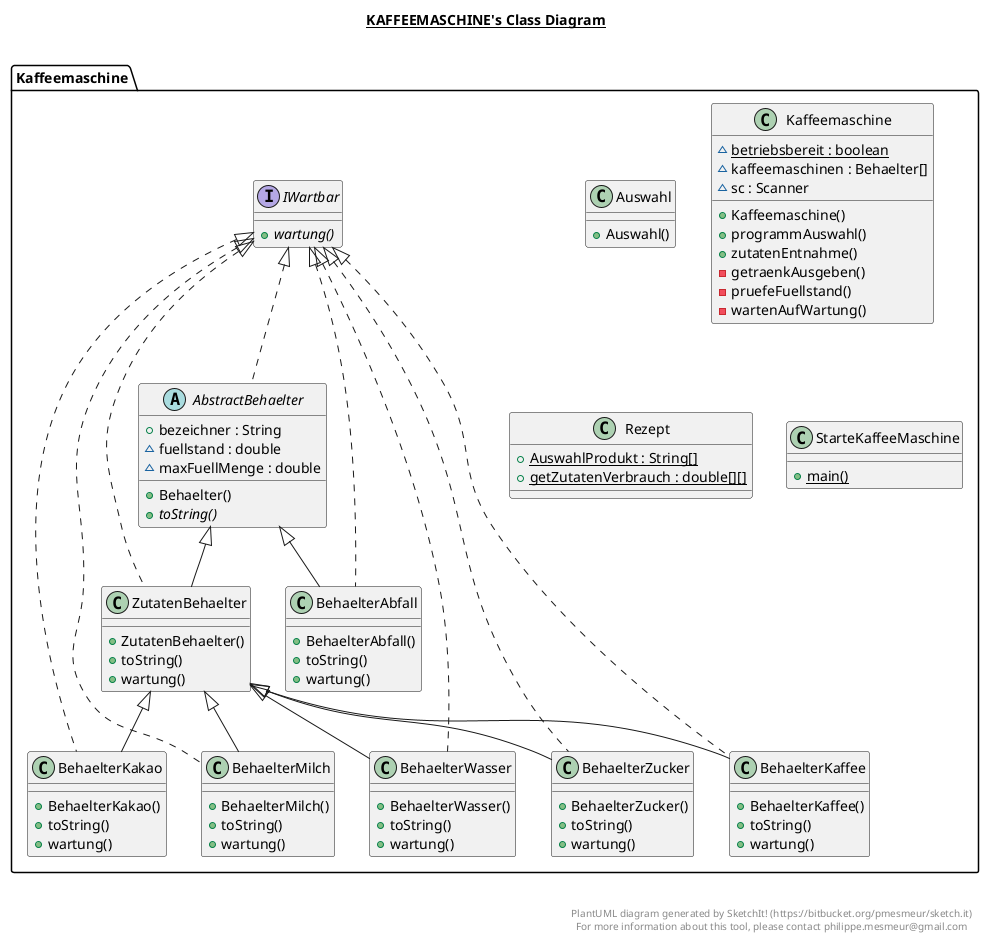 @startuml

title __KAFFEEMASCHINE's Class Diagram__\n

  namespace Kaffeemaschine {
    class Kaffeemaschine.Auswahl {
        + Auswahl()
    }
  }
  

  namespace Kaffeemaschine {
    abstract class Kaffeemaschine.AbstractBehaelter {
        + bezeichner : String
        ~ fuellstand : double
        ~ maxFuellMenge : double
        + Behaelter()
        {abstract} + toString()
    }
  }
  

  namespace Kaffeemaschine {
    class Kaffeemaschine.BehaelterAbfall {
        + BehaelterAbfall()
        + toString()
        + wartung()
    }
  }
  

  namespace Kaffeemaschine {
    class Kaffeemaschine.BehaelterKaffee {
        + BehaelterKaffee()
        + toString()
        + wartung()
    }
  }
  

  namespace Kaffeemaschine {
    class Kaffeemaschine.BehaelterKakao {
        + BehaelterKakao()
        + toString()
        + wartung()
    }
  }
  

  namespace Kaffeemaschine {
    class Kaffeemaschine.BehaelterMilch {
        + BehaelterMilch()
        + toString()
        + wartung()
    }
  }
  

  namespace Kaffeemaschine {
    class Kaffeemaschine.BehaelterWasser {
        + BehaelterWasser()
        + toString()
        + wartung()
    }
  }
  

  namespace Kaffeemaschine {
    class Kaffeemaschine.BehaelterZucker {
        + BehaelterZucker()
        + toString()
        + wartung()
    }
  }
  

  namespace Kaffeemaschine {
    class Kaffeemaschine.Kaffeemaschine {
        {static} ~ betriebsbereit : boolean
        ~ kaffeemaschinen : Behaelter[]
        ~ sc : Scanner
        + Kaffeemaschine()
        + programmAuswahl()
        + zutatenEntnahme()
        - getraenkAusgeben()
        - pruefeFuellstand()
        - wartenAufWartung()
    }
  }
  

  namespace Kaffeemaschine {
    class Kaffeemaschine.Rezept {
        {static} + AuswahlProdukt : String[]
        {static} + getZutatenVerbrauch : double[][]
    }
  }
  

  namespace Kaffeemaschine {
    class Kaffeemaschine.StarteKaffeeMaschine {
        {static} + main()
    }
  }
  

  namespace Kaffeemaschine {
    interface Kaffeemaschine.IWartbar {
        {abstract} + wartung()
    }
  }
  

  namespace Kaffeemaschine {
    class Kaffeemaschine.ZutatenBehaelter {
        + ZutatenBehaelter()
        + toString()
        + wartung()
    }
  }
  

  Kaffeemaschine.AbstractBehaelter .up.|> Kaffeemaschine.IWartbar
  Kaffeemaschine.BehaelterAbfall .up.|> Kaffeemaschine.IWartbar
  Kaffeemaschine.BehaelterAbfall -up-|> Kaffeemaschine.AbstractBehaelter
  Kaffeemaschine.BehaelterKaffee .up.|> Kaffeemaschine.IWartbar
  Kaffeemaschine.BehaelterKaffee -up-|> Kaffeemaschine.ZutatenBehaelter
  Kaffeemaschine.BehaelterKakao .up.|> Kaffeemaschine.IWartbar
  Kaffeemaschine.BehaelterKakao -up-|> Kaffeemaschine.ZutatenBehaelter
  Kaffeemaschine.BehaelterMilch .up.|> Kaffeemaschine.IWartbar
  Kaffeemaschine.BehaelterMilch -up-|> Kaffeemaschine.ZutatenBehaelter
  Kaffeemaschine.BehaelterWasser .up.|> Kaffeemaschine.IWartbar
  Kaffeemaschine.BehaelterWasser -up-|> Kaffeemaschine.ZutatenBehaelter
  Kaffeemaschine.BehaelterZucker .up.|> Kaffeemaschine.IWartbar
  Kaffeemaschine.BehaelterZucker -up-|> Kaffeemaschine.ZutatenBehaelter
  Kaffeemaschine.ZutatenBehaelter .up.|> Kaffeemaschine.IWartbar
  Kaffeemaschine.ZutatenBehaelter -up-|> Kaffeemaschine.AbstractBehaelter


right footer


PlantUML diagram generated by SketchIt! (https://bitbucket.org/pmesmeur/sketch.it)
For more information about this tool, please contact philippe.mesmeur@gmail.com
endfooter

@enduml
